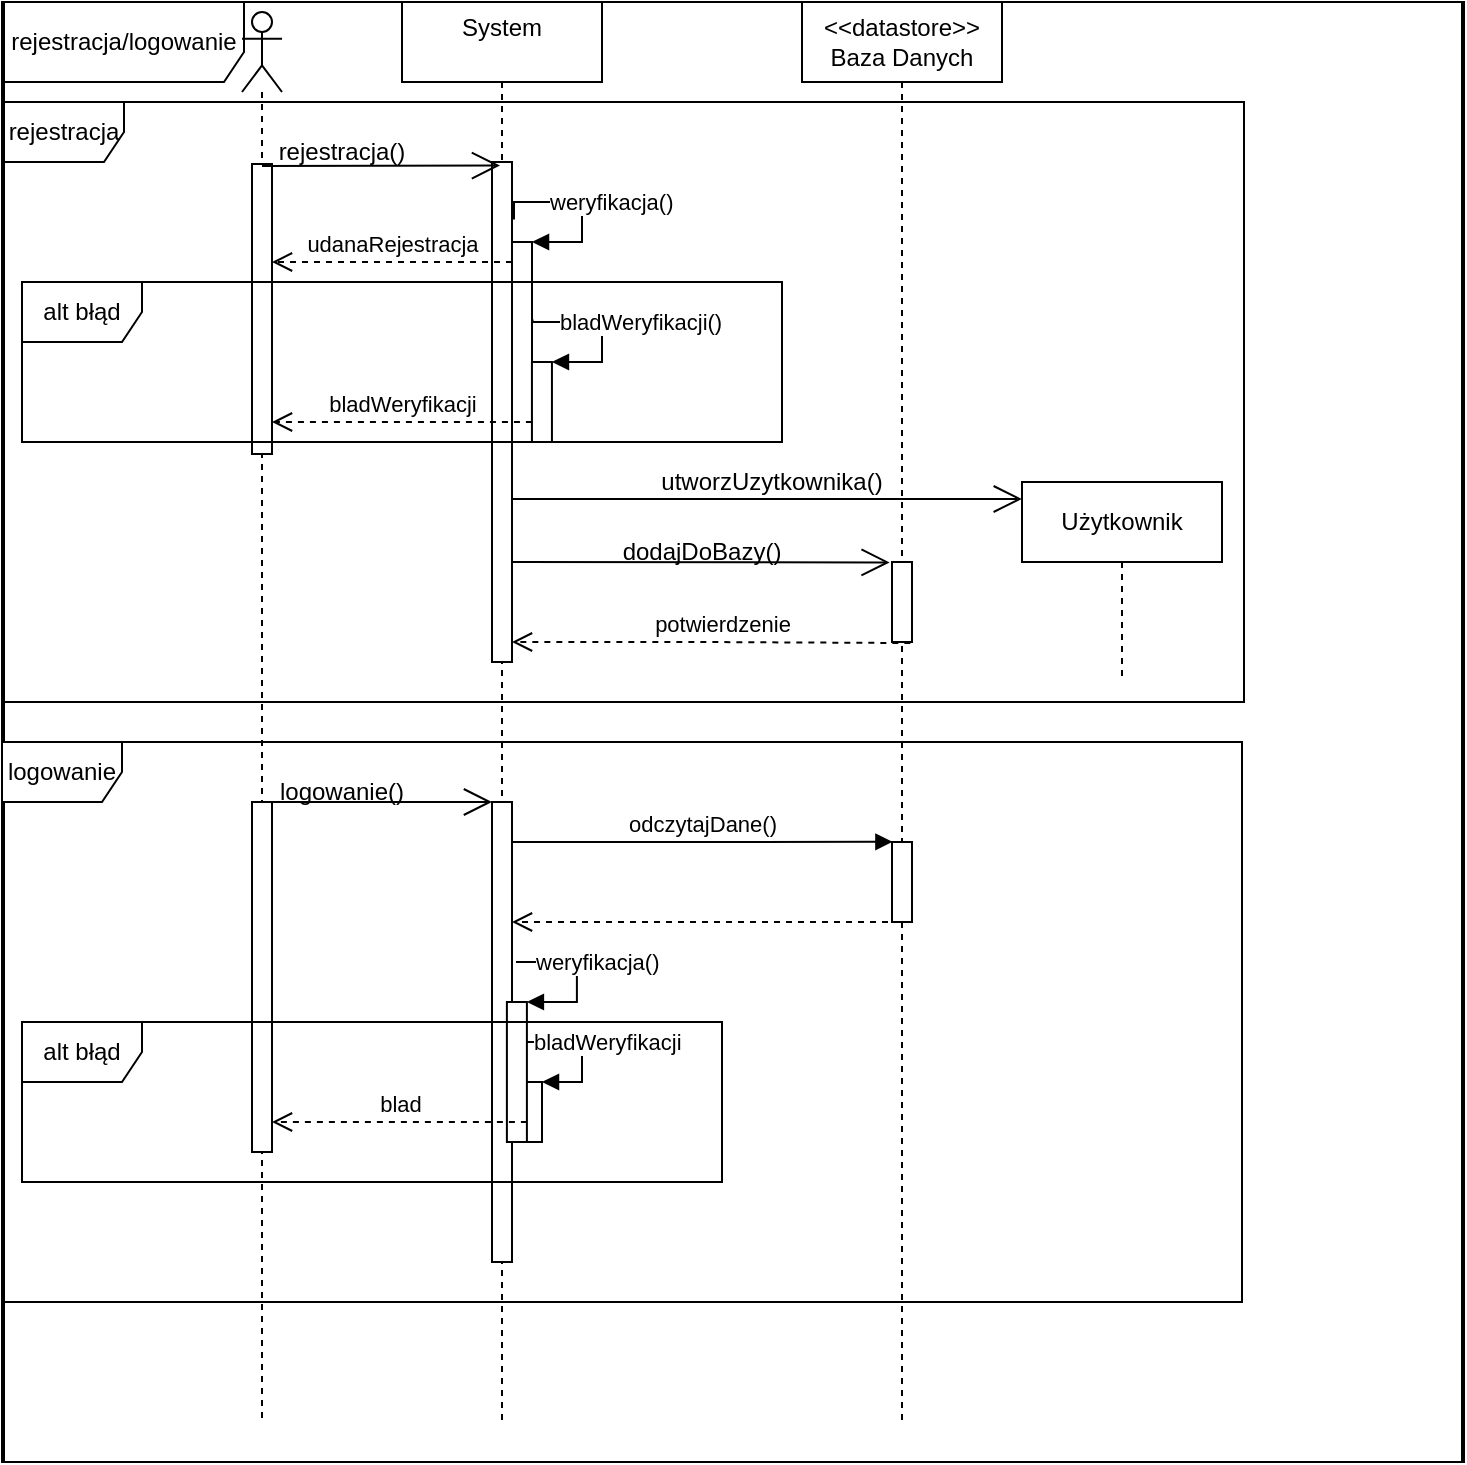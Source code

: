 <mxfile version="15.8.7" type="google"><diagram id="kgpKYQtTHZ0yAKxKKP6v" name="Page-1"><mxGraphModel dx="1422" dy="760" grid="1" gridSize="10" guides="1" tooltips="1" connect="1" arrows="1" fold="1" page="1" pageScale="1" pageWidth="850" pageHeight="1100" math="0" shadow="0"><root><mxCell id="0"/><mxCell id="1" parent="0"/><mxCell id="NGBo4dsV-VpRCruhVNI5-13" value="" style="whiteSpace=wrap;html=1;aspect=fixed;shadow=0;" parent="1" vertex="1"><mxGeometry y="20" width="730" height="730" as="geometry"/></mxCell><mxCell id="NGBo4dsV-VpRCruhVNI5-9" value="rejestracja/logowanie" style="shape=umlFrame;whiteSpace=wrap;html=1;shadow=0;width=120;height=40;" parent="1" vertex="1"><mxGeometry x="1" y="20" width="730" height="730" as="geometry"/></mxCell><mxCell id="NGBo4dsV-VpRCruhVNI5-10" value="rejestracja" style="shape=umlFrame;whiteSpace=wrap;html=1;shadow=0;" parent="1" vertex="1"><mxGeometry x="1" y="70" width="620" height="300" as="geometry"/></mxCell><mxCell id="NGBo4dsV-VpRCruhVNI5-3" value="" style="shape=umlLifeline;participant=umlActor;perimeter=lifelinePerimeter;whiteSpace=wrap;html=1;container=1;collapsible=0;recursiveResize=0;verticalAlign=top;spacingTop=36;outlineConnect=0;shadow=0;" parent="1" vertex="1"><mxGeometry x="120" y="25" width="20" height="705" as="geometry"/></mxCell><mxCell id="NGBo4dsV-VpRCruhVNI5-14" value="" style="html=1;points=[];perimeter=orthogonalPerimeter;shadow=0;" parent="NGBo4dsV-VpRCruhVNI5-3" vertex="1"><mxGeometry x="5" y="76" width="10" height="145" as="geometry"/></mxCell><mxCell id="NGBo4dsV-VpRCruhVNI5-47" value="" style="html=1;points=[];perimeter=orthogonalPerimeter;shadow=0;" parent="NGBo4dsV-VpRCruhVNI5-3" vertex="1"><mxGeometry x="5" y="395" width="10" height="175" as="geometry"/></mxCell><mxCell id="NGBo4dsV-VpRCruhVNI5-4" value="&lt;div&gt;System&lt;/div&gt;&lt;div&gt;&lt;br&gt;&lt;/div&gt;" style="shape=umlLifeline;perimeter=lifelinePerimeter;whiteSpace=wrap;html=1;container=1;collapsible=0;recursiveResize=0;outlineConnect=0;shadow=0;" parent="1" vertex="1"><mxGeometry x="200" y="20" width="100" height="710" as="geometry"/></mxCell><mxCell id="NGBo4dsV-VpRCruhVNI5-16" value="" style="html=1;points=[];perimeter=orthogonalPerimeter;shadow=0;" parent="NGBo4dsV-VpRCruhVNI5-4" vertex="1"><mxGeometry x="45" y="80" width="10" height="250" as="geometry"/></mxCell><mxCell id="NGBo4dsV-VpRCruhVNI5-24" value="" style="html=1;points=[];perimeter=orthogonalPerimeter;shadow=0;" parent="NGBo4dsV-VpRCruhVNI5-4" vertex="1"><mxGeometry x="55" y="120" width="10" height="100" as="geometry"/></mxCell><mxCell id="NGBo4dsV-VpRCruhVNI5-25" value="weryfikacja()" style="edgeStyle=orthogonalEdgeStyle;html=1;align=left;spacingLeft=2;endArrow=block;rounded=0;entryX=1;entryY=0;exitX=1.1;exitY=0.115;exitDx=0;exitDy=0;exitPerimeter=0;" parent="NGBo4dsV-VpRCruhVNI5-4" source="NGBo4dsV-VpRCruhVNI5-16" target="NGBo4dsV-VpRCruhVNI5-24" edge="1"><mxGeometry x="-0.483" relative="1" as="geometry"><mxPoint x="70" y="100" as="sourcePoint"/><Array as="points"><mxPoint x="56" y="100"/><mxPoint x="90" y="100"/><mxPoint x="90" y="120"/></Array><mxPoint as="offset"/></mxGeometry></mxCell><mxCell id="NGBo4dsV-VpRCruhVNI5-34" value="udanaRejestracja" style="html=1;verticalAlign=bottom;endArrow=open;dashed=1;endSize=8;rounded=0;" parent="NGBo4dsV-VpRCruhVNI5-4" target="NGBo4dsV-VpRCruhVNI5-14" edge="1"><mxGeometry relative="1" as="geometry"><mxPoint x="55" y="130" as="sourcePoint"/><mxPoint x="-25" y="130" as="targetPoint"/></mxGeometry></mxCell><mxCell id="NGBo4dsV-VpRCruhVNI5-41" value="" style="endArrow=open;endFill=1;endSize=12;html=1;rounded=0;entryX=-0.117;entryY=0.006;entryDx=0;entryDy=0;entryPerimeter=0;" parent="NGBo4dsV-VpRCruhVNI5-4" target="NGBo4dsV-VpRCruhVNI5-42" edge="1"><mxGeometry width="160" relative="1" as="geometry"><mxPoint x="55" y="280" as="sourcePoint"/><mxPoint x="215" y="280" as="targetPoint"/></mxGeometry></mxCell><mxCell id="NGBo4dsV-VpRCruhVNI5-49" value="" style="html=1;points=[];perimeter=orthogonalPerimeter;shadow=0;" parent="NGBo4dsV-VpRCruhVNI5-4" vertex="1"><mxGeometry x="45" y="400" width="10" height="230" as="geometry"/></mxCell><mxCell id="NGBo4dsV-VpRCruhVNI5-51" value="odczytajDane()" style="html=1;verticalAlign=bottom;endArrow=block;rounded=0;entryX=0.021;entryY=-0.002;entryDx=0;entryDy=0;entryPerimeter=0;" parent="NGBo4dsV-VpRCruhVNI5-4" target="NGBo4dsV-VpRCruhVNI5-52" edge="1"><mxGeometry width="80" relative="1" as="geometry"><mxPoint x="55" y="420" as="sourcePoint"/><mxPoint x="135" y="420" as="targetPoint"/></mxGeometry></mxCell><mxCell id="NGBo4dsV-VpRCruhVNI5-56" value="" style="html=1;points=[];perimeter=orthogonalPerimeter;shadow=0;" parent="NGBo4dsV-VpRCruhVNI5-4" vertex="1"><mxGeometry x="60" y="540" width="10" height="30" as="geometry"/></mxCell><mxCell id="NGBo4dsV-VpRCruhVNI5-57" value="bladWeryfikacji" style="edgeStyle=orthogonalEdgeStyle;html=1;align=left;spacingLeft=2;endArrow=block;rounded=0;entryX=1;entryY=0;" parent="NGBo4dsV-VpRCruhVNI5-4" target="NGBo4dsV-VpRCruhVNI5-56" edge="1"><mxGeometry x="-0.715" relative="1" as="geometry"><mxPoint x="60" y="510" as="sourcePoint"/><Array as="points"><mxPoint x="60" y="520"/><mxPoint x="90" y="520"/><mxPoint x="90" y="540"/></Array><mxPoint as="offset"/></mxGeometry></mxCell><mxCell id="NGBo4dsV-VpRCruhVNI5-5" value="&lt;div&gt;&amp;lt;&amp;lt;datastore&amp;gt;&amp;gt;&lt;br&gt;&lt;/div&gt;&lt;div&gt;Baza Danych&lt;/div&gt;" style="shape=umlLifeline;perimeter=lifelinePerimeter;whiteSpace=wrap;html=1;container=1;collapsible=0;recursiveResize=0;outlineConnect=0;shadow=0;" parent="1" vertex="1"><mxGeometry x="400" y="20" width="100" height="710" as="geometry"/></mxCell><mxCell id="NGBo4dsV-VpRCruhVNI5-42" value="" style="html=1;points=[];perimeter=orthogonalPerimeter;shadow=0;" parent="NGBo4dsV-VpRCruhVNI5-5" vertex="1"><mxGeometry x="45" y="280" width="10" height="40" as="geometry"/></mxCell><mxCell id="NGBo4dsV-VpRCruhVNI5-39" value="utworzUzytkownika()" style="text;html=1;strokeColor=none;fillColor=none;align=center;verticalAlign=middle;whiteSpace=wrap;rounded=0;shadow=0;" parent="NGBo4dsV-VpRCruhVNI5-5" vertex="1"><mxGeometry x="-55" y="230" width="80" height="20" as="geometry"/></mxCell><mxCell id="NGBo4dsV-VpRCruhVNI5-52" value="" style="html=1;points=[];perimeter=orthogonalPerimeter;shadow=0;" parent="NGBo4dsV-VpRCruhVNI5-5" vertex="1"><mxGeometry x="45" y="420" width="10" height="40" as="geometry"/></mxCell><mxCell id="NGBo4dsV-VpRCruhVNI5-20" value="rejestracja()" style="text;html=1;strokeColor=none;fillColor=none;align=center;verticalAlign=middle;whiteSpace=wrap;rounded=0;shadow=0;" parent="1" vertex="1"><mxGeometry x="130" y="80" width="80" height="30" as="geometry"/></mxCell><mxCell id="NGBo4dsV-VpRCruhVNI5-31" value="" style="html=1;points=[];perimeter=orthogonalPerimeter;shadow=0;" parent="1" vertex="1"><mxGeometry x="264.97" y="200" width="10" height="40" as="geometry"/></mxCell><mxCell id="NGBo4dsV-VpRCruhVNI5-32" value="bladWeryfikacji()" style="edgeStyle=orthogonalEdgeStyle;html=1;align=left;spacingLeft=2;endArrow=block;rounded=0;entryX=1;entryY=0;exitX=1.029;exitY=0.387;exitDx=0;exitDy=0;exitPerimeter=0;" parent="1" source="NGBo4dsV-VpRCruhVNI5-24" target="NGBo4dsV-VpRCruhVNI5-31" edge="1"><mxGeometry x="-0.729" relative="1" as="geometry"><mxPoint x="275" y="180" as="sourcePoint"/><Array as="points"><mxPoint x="265" y="180"/><mxPoint x="300" y="180"/><mxPoint x="300" y="200"/></Array><mxPoint as="offset"/></mxGeometry></mxCell><mxCell id="NGBo4dsV-VpRCruhVNI5-35" value="bladWeryfikacji" style="html=1;verticalAlign=bottom;endArrow=open;dashed=1;endSize=8;rounded=0;" parent="1" target="NGBo4dsV-VpRCruhVNI5-14" edge="1"><mxGeometry relative="1" as="geometry"><mxPoint x="264.97" y="230" as="sourcePoint"/><mxPoint x="184.97" y="230" as="targetPoint"/></mxGeometry></mxCell><mxCell id="NGBo4dsV-VpRCruhVNI5-36" value="alt błąd" style="shape=umlFrame;whiteSpace=wrap;html=1;shadow=0;" parent="1" vertex="1"><mxGeometry x="10" y="160" width="380" height="80" as="geometry"/></mxCell><mxCell id="NGBo4dsV-VpRCruhVNI5-37" value="Użytkownik" style="shape=umlLifeline;perimeter=lifelinePerimeter;whiteSpace=wrap;html=1;container=1;collapsible=0;recursiveResize=0;outlineConnect=0;shadow=0;" parent="1" vertex="1"><mxGeometry x="510" y="260" width="100" height="100" as="geometry"/></mxCell><mxCell id="NGBo4dsV-VpRCruhVNI5-38" value="" style="endArrow=open;endFill=1;endSize=12;html=1;rounded=0;entryX=-0.001;entryY=0.085;entryDx=0;entryDy=0;entryPerimeter=0;" parent="1" source="NGBo4dsV-VpRCruhVNI5-16" target="NGBo4dsV-VpRCruhVNI5-37" edge="1"><mxGeometry width="160" relative="1" as="geometry"><mxPoint x="260" y="270" as="sourcePoint"/><mxPoint x="420" y="270" as="targetPoint"/></mxGeometry></mxCell><mxCell id="NGBo4dsV-VpRCruhVNI5-44" value="dodajDoBazy()" style="text;html=1;strokeColor=none;fillColor=none;align=center;verticalAlign=middle;whiteSpace=wrap;rounded=0;shadow=0;" parent="1" vertex="1"><mxGeometry x="320" y="280" width="60" height="30" as="geometry"/></mxCell><mxCell id="NGBo4dsV-VpRCruhVNI5-43" value="&lt;div&gt;potwierdzenie&lt;/div&gt;" style="html=1;verticalAlign=bottom;endArrow=open;dashed=1;endSize=8;rounded=0;exitX=0.917;exitY=1.013;exitDx=0;exitDy=0;exitPerimeter=0;" parent="1" source="NGBo4dsV-VpRCruhVNI5-42" target="NGBo4dsV-VpRCruhVNI5-16" edge="1"><mxGeometry x="-0.054" relative="1" as="geometry"><mxPoint x="445" y="380" as="sourcePoint"/><mxPoint x="365" y="380" as="targetPoint"/><Array as="points"><mxPoint x="350" y="340"/></Array><mxPoint as="offset"/></mxGeometry></mxCell><mxCell id="NGBo4dsV-VpRCruhVNI5-48" value="" style="endArrow=open;endFill=1;endSize=12;html=1;rounded=0;" parent="1" target="NGBo4dsV-VpRCruhVNI5-49" edge="1"><mxGeometry width="160" relative="1" as="geometry"><mxPoint x="130" y="420" as="sourcePoint"/><mxPoint x="250" y="420" as="targetPoint"/></mxGeometry></mxCell><mxCell id="NGBo4dsV-VpRCruhVNI5-50" value="logowanie()" style="text;html=1;strokeColor=none;fillColor=none;align=center;verticalAlign=middle;whiteSpace=wrap;rounded=0;shadow=0;" parent="1" vertex="1"><mxGeometry x="140" y="400" width="60" height="30" as="geometry"/></mxCell><mxCell id="NGBo4dsV-VpRCruhVNI5-53" value="" style="html=1;verticalAlign=bottom;endArrow=open;dashed=1;endSize=8;rounded=0;" parent="1" target="NGBo4dsV-VpRCruhVNI5-49" edge="1"><mxGeometry x="-0.05" relative="1" as="geometry"><mxPoint x="455" y="480" as="sourcePoint"/><mxPoint x="375" y="480" as="targetPoint"/><mxPoint as="offset"/></mxGeometry></mxCell><mxCell id="NGBo4dsV-VpRCruhVNI5-54" value="" style="html=1;points=[];perimeter=orthogonalPerimeter;shadow=0;" parent="1" vertex="1"><mxGeometry x="252.45" y="520" width="10" height="70" as="geometry"/></mxCell><mxCell id="NGBo4dsV-VpRCruhVNI5-55" value="weryfikacja()" style="edgeStyle=orthogonalEdgeStyle;html=1;align=left;spacingLeft=2;endArrow=block;rounded=0;entryX=1;entryY=0;" parent="1" target="NGBo4dsV-VpRCruhVNI5-54" edge="1"><mxGeometry x="-0.856" relative="1" as="geometry"><mxPoint x="257" y="500" as="sourcePoint"/><Array as="points"><mxPoint x="287.45" y="500"/></Array><mxPoint as="offset"/></mxGeometry></mxCell><mxCell id="NGBo4dsV-VpRCruhVNI5-60" value="blad" style="html=1;verticalAlign=bottom;endArrow=open;dashed=1;endSize=8;rounded=0;" parent="1" target="NGBo4dsV-VpRCruhVNI5-47" edge="1"><mxGeometry relative="1" as="geometry"><mxPoint x="262.45" y="580" as="sourcePoint"/><mxPoint x="182.45" y="580" as="targetPoint"/></mxGeometry></mxCell><mxCell id="NGBo4dsV-VpRCruhVNI5-61" value="alt błąd" style="shape=umlFrame;whiteSpace=wrap;html=1;shadow=0;" parent="1" vertex="1"><mxGeometry x="10" y="530" width="350" height="80" as="geometry"/></mxCell><mxCell id="NGBo4dsV-VpRCruhVNI5-63" value="logowanie" style="shape=umlFrame;whiteSpace=wrap;html=1;shadow=0;" parent="1" vertex="1"><mxGeometry y="390" width="620" height="280" as="geometry"/></mxCell><mxCell id="NGBo4dsV-VpRCruhVNI5-15" value="" style="endArrow=open;endFill=1;endSize=12;html=1;rounded=0;entryX=0.4;entryY=0.007;entryDx=0;entryDy=0;entryPerimeter=0;" parent="1" target="NGBo4dsV-VpRCruhVNI5-16" edge="1"><mxGeometry width="160" relative="1" as="geometry"><mxPoint x="130" y="102" as="sourcePoint"/><mxPoint x="240" y="100" as="targetPoint"/></mxGeometry></mxCell></root></mxGraphModel></diagram></mxfile>